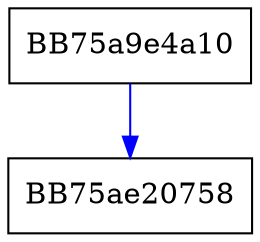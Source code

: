 digraph FormatMessageA_shim {
  node [shape="box"];
  graph [splines=ortho];
  BB75a9e4a10 -> BB75ae20758 [color="blue"];
}